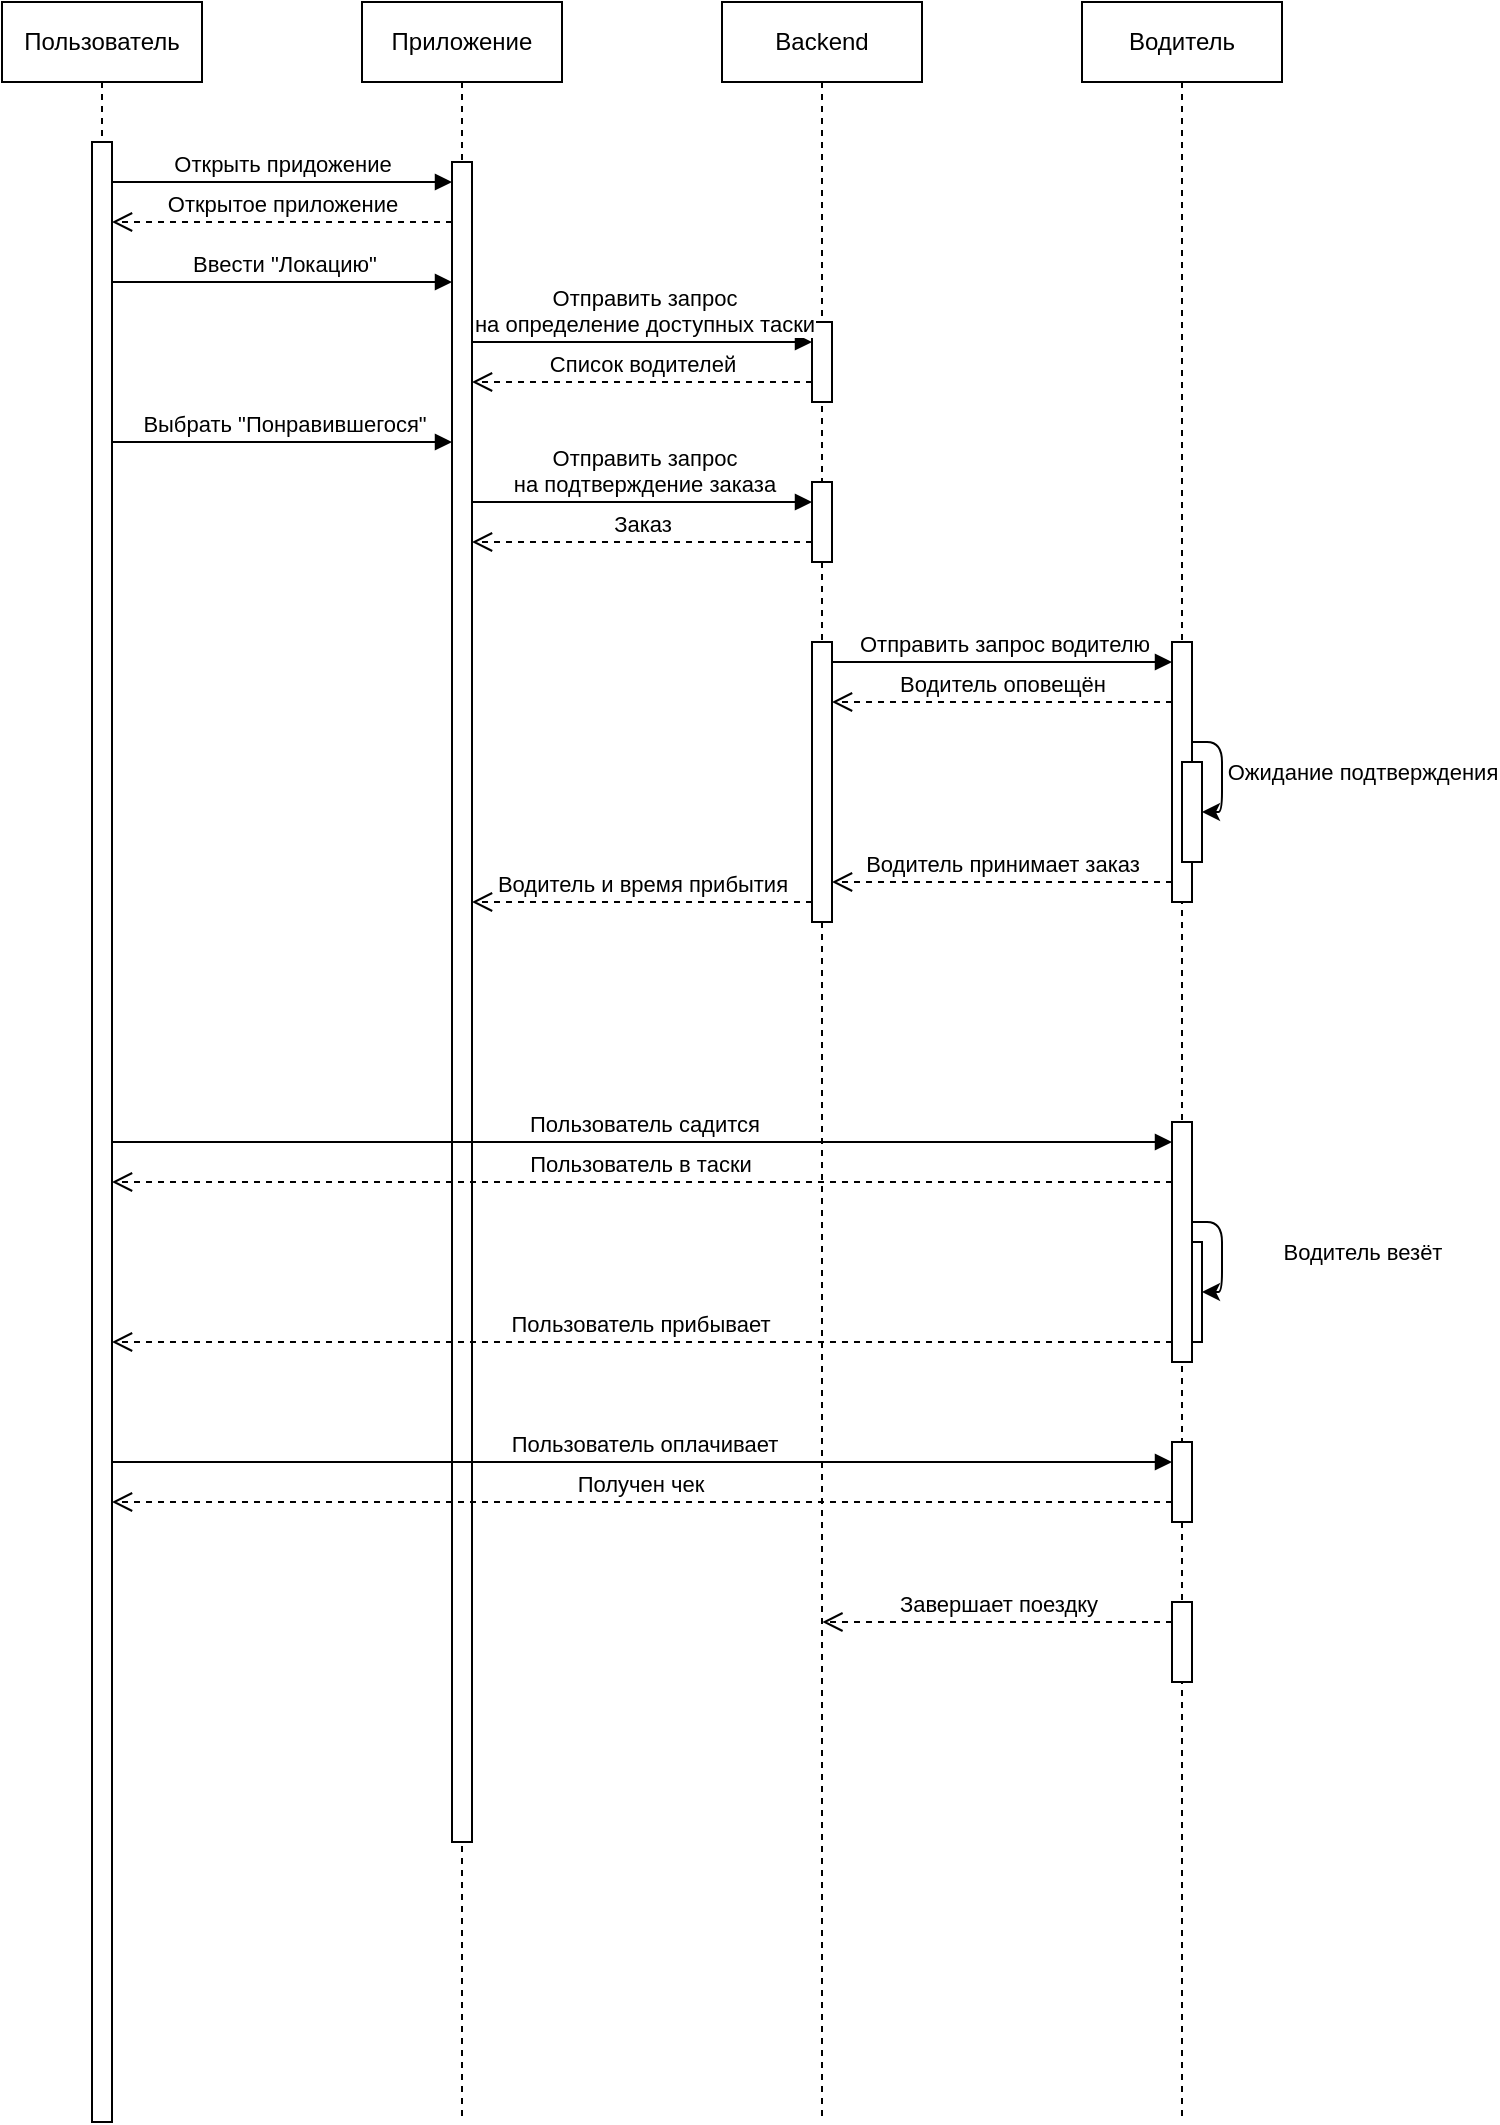 <mxfile version="21.7.4" type="github">
  <diagram name="Page-1" id="2YBvvXClWsGukQMizWep">
    <mxGraphModel dx="1540" dy="852" grid="1" gridSize="10" guides="1" tooltips="1" connect="1" arrows="1" fold="1" page="1" pageScale="1" pageWidth="850" pageHeight="1100" math="0" shadow="0">
      <root>
        <mxCell id="0" />
        <mxCell id="1" parent="0" />
        <mxCell id="fu87azpCvotsWtZDF4c_-1" value="Пользователь" style="shape=umlLifeline;perimeter=lifelinePerimeter;whiteSpace=wrap;html=1;container=0;dropTarget=0;collapsible=0;recursiveResize=0;outlineConnect=0;portConstraint=eastwest;newEdgeStyle={&quot;edgeStyle&quot;:&quot;elbowEdgeStyle&quot;,&quot;elbow&quot;:&quot;vertical&quot;,&quot;curved&quot;:0,&quot;rounded&quot;:0};" vertex="1" parent="1">
          <mxGeometry x="40" y="40" width="100" height="1060" as="geometry" />
        </mxCell>
        <mxCell id="fu87azpCvotsWtZDF4c_-2" value="" style="html=1;points=[];perimeter=orthogonalPerimeter;outlineConnect=0;targetShapes=umlLifeline;portConstraint=eastwest;newEdgeStyle={&quot;edgeStyle&quot;:&quot;elbowEdgeStyle&quot;,&quot;elbow&quot;:&quot;vertical&quot;,&quot;curved&quot;:0,&quot;rounded&quot;:0};" vertex="1" parent="fu87azpCvotsWtZDF4c_-1">
          <mxGeometry x="45" y="70" width="10" height="990" as="geometry" />
        </mxCell>
        <mxCell id="fu87azpCvotsWtZDF4c_-3" value="Приложение" style="shape=umlLifeline;perimeter=lifelinePerimeter;whiteSpace=wrap;html=1;container=0;dropTarget=0;collapsible=0;recursiveResize=0;outlineConnect=0;portConstraint=eastwest;newEdgeStyle={&quot;edgeStyle&quot;:&quot;elbowEdgeStyle&quot;,&quot;elbow&quot;:&quot;vertical&quot;,&quot;curved&quot;:0,&quot;rounded&quot;:0};" vertex="1" parent="1">
          <mxGeometry x="220" y="40" width="100" height="1060" as="geometry" />
        </mxCell>
        <mxCell id="fu87azpCvotsWtZDF4c_-4" value="" style="html=1;points=[];perimeter=orthogonalPerimeter;outlineConnect=0;targetShapes=umlLifeline;portConstraint=eastwest;newEdgeStyle={&quot;edgeStyle&quot;:&quot;elbowEdgeStyle&quot;,&quot;elbow&quot;:&quot;vertical&quot;,&quot;curved&quot;:0,&quot;rounded&quot;:0};" vertex="1" parent="fu87azpCvotsWtZDF4c_-3">
          <mxGeometry x="45" y="80" width="10" height="840" as="geometry" />
        </mxCell>
        <mxCell id="fu87azpCvotsWtZDF4c_-49" value="Пользователь садится" style="html=1;verticalAlign=bottom;endArrow=block;edgeStyle=elbowEdgeStyle;elbow=vertical;curved=0;rounded=0;" edge="1" parent="fu87azpCvotsWtZDF4c_-3">
          <mxGeometry x="0.002" relative="1" as="geometry">
            <mxPoint x="-125" y="570" as="sourcePoint" />
            <Array as="points">
              <mxPoint x="135.25" y="570" />
            </Array>
            <mxPoint x="405" y="570" as="targetPoint" />
            <mxPoint as="offset" />
          </mxGeometry>
        </mxCell>
        <mxCell id="fu87azpCvotsWtZDF4c_-50" value="Пользователь в таски" style="html=1;verticalAlign=bottom;endArrow=open;dashed=1;endSize=8;edgeStyle=elbowEdgeStyle;elbow=vertical;curved=0;rounded=0;" edge="1" parent="fu87azpCvotsWtZDF4c_-3">
          <mxGeometry x="0.004" relative="1" as="geometry">
            <mxPoint x="-125" y="589.999" as="targetPoint" />
            <Array as="points" />
            <mxPoint x="405" y="589.999" as="sourcePoint" />
            <mxPoint as="offset" />
          </mxGeometry>
        </mxCell>
        <mxCell id="fu87azpCvotsWtZDF4c_-35" value="Получен чек" style="html=1;verticalAlign=bottom;endArrow=open;dashed=1;endSize=8;edgeStyle=elbowEdgeStyle;elbow=vertical;curved=0;rounded=0;" edge="1" parent="fu87azpCvotsWtZDF4c_-3">
          <mxGeometry x="0.003" relative="1" as="geometry">
            <mxPoint x="-125" y="750.111" as="targetPoint" />
            <Array as="points" />
            <mxPoint x="405" y="750" as="sourcePoint" />
            <mxPoint as="offset" />
          </mxGeometry>
        </mxCell>
        <mxCell id="fu87azpCvotsWtZDF4c_-5" value="Открыть придожение" style="html=1;verticalAlign=bottom;endArrow=block;edgeStyle=elbowEdgeStyle;elbow=vertical;curved=0;rounded=0;" edge="1" parent="1">
          <mxGeometry x="0.002" relative="1" as="geometry">
            <mxPoint x="95" y="130" as="sourcePoint" />
            <Array as="points">
              <mxPoint x="180" y="130" />
            </Array>
            <mxPoint x="265" y="130" as="targetPoint" />
            <mxPoint as="offset" />
          </mxGeometry>
        </mxCell>
        <mxCell id="fu87azpCvotsWtZDF4c_-6" value="Открытое приложение" style="html=1;verticalAlign=bottom;endArrow=open;dashed=1;endSize=8;edgeStyle=elbowEdgeStyle;elbow=vertical;curved=0;rounded=0;" edge="1" parent="1">
          <mxGeometry x="0.003" relative="1" as="geometry">
            <mxPoint x="95" y="150" as="targetPoint" />
            <Array as="points">
              <mxPoint x="210" y="150" />
              <mxPoint x="190" y="270" />
            </Array>
            <mxPoint x="265" y="150" as="sourcePoint" />
            <mxPoint as="offset" />
          </mxGeometry>
        </mxCell>
        <mxCell id="fu87azpCvotsWtZDF4c_-7" value="Backend" style="shape=umlLifeline;perimeter=lifelinePerimeter;whiteSpace=wrap;html=1;container=0;dropTarget=0;collapsible=0;recursiveResize=0;outlineConnect=0;portConstraint=eastwest;newEdgeStyle={&quot;edgeStyle&quot;:&quot;elbowEdgeStyle&quot;,&quot;elbow&quot;:&quot;vertical&quot;,&quot;curved&quot;:0,&quot;rounded&quot;:0};" vertex="1" parent="1">
          <mxGeometry x="400" y="40" width="100" height="1060" as="geometry" />
        </mxCell>
        <mxCell id="fu87azpCvotsWtZDF4c_-8" value="" style="html=1;points=[];perimeter=orthogonalPerimeter;outlineConnect=0;targetShapes=umlLifeline;portConstraint=eastwest;newEdgeStyle={&quot;edgeStyle&quot;:&quot;elbowEdgeStyle&quot;,&quot;elbow&quot;:&quot;vertical&quot;,&quot;curved&quot;:0,&quot;rounded&quot;:0};" vertex="1" parent="fu87azpCvotsWtZDF4c_-7">
          <mxGeometry x="45" y="160" width="10" height="40" as="geometry" />
        </mxCell>
        <mxCell id="fu87azpCvotsWtZDF4c_-12" value="" style="html=1;points=[];perimeter=orthogonalPerimeter;outlineConnect=0;targetShapes=umlLifeline;portConstraint=eastwest;newEdgeStyle={&quot;edgeStyle&quot;:&quot;elbowEdgeStyle&quot;,&quot;elbow&quot;:&quot;vertical&quot;,&quot;curved&quot;:0,&quot;rounded&quot;:0};" vertex="1" parent="fu87azpCvotsWtZDF4c_-7">
          <mxGeometry x="45" y="320" width="10" height="140" as="geometry" />
        </mxCell>
        <mxCell id="fu87azpCvotsWtZDF4c_-17" value="Ввести &quot;Локацию&quot;" style="html=1;verticalAlign=bottom;endArrow=block;edgeStyle=elbowEdgeStyle;elbow=vertical;curved=0;rounded=0;" edge="1" parent="1">
          <mxGeometry x="0.004" relative="1" as="geometry">
            <mxPoint x="95" y="180" as="sourcePoint" />
            <Array as="points">
              <mxPoint x="185" y="180" />
            </Array>
            <mxPoint x="265" y="180" as="targetPoint" />
            <mxPoint as="offset" />
          </mxGeometry>
        </mxCell>
        <mxCell id="fu87azpCvotsWtZDF4c_-18" value="Отправить запрос&lt;br&gt;на определение доступных таски" style="html=1;verticalAlign=bottom;endArrow=block;edgeStyle=elbowEdgeStyle;elbow=vertical;curved=0;rounded=0;" edge="1" parent="1">
          <mxGeometry x="0.003" relative="1" as="geometry">
            <mxPoint x="275" y="210" as="sourcePoint" />
            <Array as="points">
              <mxPoint x="360" y="210" />
            </Array>
            <mxPoint x="445" y="210" as="targetPoint" />
            <mxPoint as="offset" />
          </mxGeometry>
        </mxCell>
        <mxCell id="fu87azpCvotsWtZDF4c_-19" value="Список водителей" style="html=1;verticalAlign=bottom;endArrow=open;dashed=1;endSize=8;edgeStyle=elbowEdgeStyle;elbow=vertical;curved=0;rounded=0;" edge="1" parent="1">
          <mxGeometry x="0.003" relative="1" as="geometry">
            <mxPoint x="275" y="230" as="targetPoint" />
            <Array as="points">
              <mxPoint x="385" y="230" />
              <mxPoint x="365" y="350" />
            </Array>
            <mxPoint x="445" y="230" as="sourcePoint" />
            <mxPoint as="offset" />
          </mxGeometry>
        </mxCell>
        <mxCell id="fu87azpCvotsWtZDF4c_-20" value="Выбрать &quot;Понравившегося&quot;" style="html=1;verticalAlign=bottom;endArrow=block;edgeStyle=elbowEdgeStyle;elbow=vertical;curved=0;rounded=0;" edge="1" parent="1" source="fu87azpCvotsWtZDF4c_-2" target="fu87azpCvotsWtZDF4c_-4">
          <mxGeometry x="0.003" relative="1" as="geometry">
            <mxPoint x="105" y="260" as="sourcePoint" />
            <Array as="points">
              <mxPoint x="195" y="260" />
            </Array>
            <mxPoint x="260" y="260" as="targetPoint" />
            <mxPoint as="offset" />
          </mxGeometry>
        </mxCell>
        <mxCell id="fu87azpCvotsWtZDF4c_-21" value="Заказ" style="html=1;verticalAlign=bottom;endArrow=open;dashed=1;endSize=8;edgeStyle=elbowEdgeStyle;elbow=vertical;curved=0;rounded=0;" edge="1" parent="1">
          <mxGeometry x="0.003" relative="1" as="geometry">
            <mxPoint x="275" y="310.0" as="targetPoint" />
            <Array as="points" />
            <mxPoint x="445" y="310.0" as="sourcePoint" />
            <mxPoint as="offset" />
          </mxGeometry>
        </mxCell>
        <mxCell id="fu87azpCvotsWtZDF4c_-23" value="" style="html=1;points=[];perimeter=orthogonalPerimeter;outlineConnect=0;targetShapes=umlLifeline;portConstraint=eastwest;newEdgeStyle={&quot;edgeStyle&quot;:&quot;elbowEdgeStyle&quot;,&quot;elbow&quot;:&quot;vertical&quot;,&quot;curved&quot;:0,&quot;rounded&quot;:0};" vertex="1" parent="1">
          <mxGeometry x="445" y="280" width="10" height="40" as="geometry" />
        </mxCell>
        <mxCell id="fu87azpCvotsWtZDF4c_-24" value="Отправить запрос&lt;br&gt;на подтверждение заказа" style="html=1;verticalAlign=bottom;endArrow=block;edgeStyle=elbowEdgeStyle;elbow=vertical;curved=0;rounded=0;" edge="1" parent="1">
          <mxGeometry x="0.003" relative="1" as="geometry">
            <mxPoint x="275" y="290" as="sourcePoint" />
            <Array as="points">
              <mxPoint x="360" y="290" />
            </Array>
            <mxPoint x="445" y="290" as="targetPoint" />
            <mxPoint as="offset" />
          </mxGeometry>
        </mxCell>
        <mxCell id="fu87azpCvotsWtZDF4c_-29" value="Водитель" style="shape=umlLifeline;perimeter=lifelinePerimeter;whiteSpace=wrap;html=1;container=0;dropTarget=0;collapsible=0;recursiveResize=0;outlineConnect=0;portConstraint=eastwest;newEdgeStyle={&quot;edgeStyle&quot;:&quot;elbowEdgeStyle&quot;,&quot;elbow&quot;:&quot;vertical&quot;,&quot;curved&quot;:0,&quot;rounded&quot;:0};" vertex="1" parent="1">
          <mxGeometry x="580" y="40" width="100" height="1060" as="geometry" />
        </mxCell>
        <mxCell id="fu87azpCvotsWtZDF4c_-30" value="" style="html=1;points=[];perimeter=orthogonalPerimeter;outlineConnect=0;targetShapes=umlLifeline;portConstraint=eastwest;newEdgeStyle={&quot;edgeStyle&quot;:&quot;elbowEdgeStyle&quot;,&quot;elbow&quot;:&quot;vertical&quot;,&quot;curved&quot;:0,&quot;rounded&quot;:0};" vertex="1" parent="fu87azpCvotsWtZDF4c_-29">
          <mxGeometry x="45" y="320" width="10" height="130" as="geometry" />
        </mxCell>
        <mxCell id="fu87azpCvotsWtZDF4c_-51" value="" style="html=1;points=[];perimeter=orthogonalPerimeter;outlineConnect=0;targetShapes=umlLifeline;portConstraint=eastwest;newEdgeStyle={&quot;edgeStyle&quot;:&quot;elbowEdgeStyle&quot;,&quot;elbow&quot;:&quot;vertical&quot;,&quot;curved&quot;:0,&quot;rounded&quot;:0};" vertex="1" parent="fu87azpCvotsWtZDF4c_-29">
          <mxGeometry x="50" y="380" width="10" height="50" as="geometry" />
        </mxCell>
        <mxCell id="fu87azpCvotsWtZDF4c_-55" value="" style="endArrow=classic;html=1;edgeStyle=orthogonalEdgeStyle;" edge="1" parent="fu87azpCvotsWtZDF4c_-29" source="fu87azpCvotsWtZDF4c_-30" target="fu87azpCvotsWtZDF4c_-51">
          <mxGeometry width="50" height="50" relative="1" as="geometry">
            <mxPoint x="60" y="370" as="sourcePoint" />
            <mxPoint x="110" y="350" as="targetPoint" />
            <Array as="points">
              <mxPoint x="70" y="370" />
              <mxPoint x="70" y="405" />
            </Array>
          </mxGeometry>
        </mxCell>
        <mxCell id="fu87azpCvotsWtZDF4c_-56" value="Ожидание подтверждения" style="edgeLabel;html=1;align=center;verticalAlign=middle;resizable=0;points=[];" vertex="1" connectable="0" parent="fu87azpCvotsWtZDF4c_-55">
          <mxGeometry x="0.15" relative="1" as="geometry">
            <mxPoint x="70" y="-5" as="offset" />
          </mxGeometry>
        </mxCell>
        <mxCell id="fu87azpCvotsWtZDF4c_-61" value="" style="html=1;points=[];perimeter=orthogonalPerimeter;outlineConnect=0;targetShapes=umlLifeline;portConstraint=eastwest;newEdgeStyle={&quot;edgeStyle&quot;:&quot;elbowEdgeStyle&quot;,&quot;elbow&quot;:&quot;vertical&quot;,&quot;curved&quot;:0,&quot;rounded&quot;:0};" vertex="1" parent="fu87azpCvotsWtZDF4c_-29">
          <mxGeometry x="50" y="620" width="10" height="50" as="geometry" />
        </mxCell>
        <mxCell id="fu87azpCvotsWtZDF4c_-62" value="" style="endArrow=classic;html=1;edgeStyle=orthogonalEdgeStyle;" edge="1" parent="fu87azpCvotsWtZDF4c_-29" target="fu87azpCvotsWtZDF4c_-61">
          <mxGeometry width="50" height="50" relative="1" as="geometry">
            <mxPoint x="55" y="610" as="sourcePoint" />
            <mxPoint x="110" y="590" as="targetPoint" />
            <Array as="points">
              <mxPoint x="70" y="610" />
              <mxPoint x="70" y="645" />
            </Array>
          </mxGeometry>
        </mxCell>
        <mxCell id="fu87azpCvotsWtZDF4c_-63" value="Водитель везёт" style="edgeLabel;html=1;align=center;verticalAlign=middle;resizable=0;points=[];" vertex="1" connectable="0" parent="fu87azpCvotsWtZDF4c_-62">
          <mxGeometry x="0.15" relative="1" as="geometry">
            <mxPoint x="70" y="-5" as="offset" />
          </mxGeometry>
        </mxCell>
        <mxCell id="fu87azpCvotsWtZDF4c_-73" value="" style="html=1;points=[];perimeter=orthogonalPerimeter;outlineConnect=0;targetShapes=umlLifeline;portConstraint=eastwest;newEdgeStyle={&quot;edgeStyle&quot;:&quot;elbowEdgeStyle&quot;,&quot;elbow&quot;:&quot;vertical&quot;,&quot;curved&quot;:0,&quot;rounded&quot;:0};" vertex="1" parent="fu87azpCvotsWtZDF4c_-29">
          <mxGeometry x="45" y="800" width="10" height="40" as="geometry" />
        </mxCell>
        <mxCell id="fu87azpCvotsWtZDF4c_-76" value="" style="html=1;points=[];perimeter=orthogonalPerimeter;outlineConnect=0;targetShapes=umlLifeline;portConstraint=eastwest;newEdgeStyle={&quot;edgeStyle&quot;:&quot;elbowEdgeStyle&quot;,&quot;elbow&quot;:&quot;vertical&quot;,&quot;curved&quot;:0,&quot;rounded&quot;:0};" vertex="1" parent="fu87azpCvotsWtZDF4c_-29">
          <mxGeometry x="45" y="720" width="10" height="40" as="geometry" />
        </mxCell>
        <mxCell id="fu87azpCvotsWtZDF4c_-77" value="" style="html=1;points=[];perimeter=orthogonalPerimeter;outlineConnect=0;targetShapes=umlLifeline;portConstraint=eastwest;newEdgeStyle={&quot;edgeStyle&quot;:&quot;elbowEdgeStyle&quot;,&quot;elbow&quot;:&quot;vertical&quot;,&quot;curved&quot;:0,&quot;rounded&quot;:0};" vertex="1" parent="fu87azpCvotsWtZDF4c_-29">
          <mxGeometry x="45" y="560" width="10" height="120" as="geometry" />
        </mxCell>
        <mxCell id="fu87azpCvotsWtZDF4c_-37" value="Водитель оповещён" style="html=1;verticalAlign=bottom;endArrow=open;dashed=1;endSize=8;edgeStyle=elbowEdgeStyle;elbow=vertical;curved=0;rounded=0;" edge="1" parent="1">
          <mxGeometry x="0.005" relative="1" as="geometry">
            <mxPoint x="455" y="390" as="targetPoint" />
            <Array as="points" />
            <mxPoint x="625" y="390" as="sourcePoint" />
            <mxPoint as="offset" />
          </mxGeometry>
        </mxCell>
        <mxCell id="fu87azpCvotsWtZDF4c_-38" value="Водитель и время прибытия" style="html=1;verticalAlign=bottom;endArrow=open;dashed=1;endSize=8;edgeStyle=elbowEdgeStyle;elbow=vertical;curved=0;rounded=0;" edge="1" parent="1">
          <mxGeometry x="0.005" relative="1" as="geometry">
            <mxPoint x="275" y="490" as="targetPoint" />
            <Array as="points" />
            <mxPoint x="445" y="490" as="sourcePoint" />
            <mxPoint as="offset" />
          </mxGeometry>
        </mxCell>
        <mxCell id="fu87azpCvotsWtZDF4c_-40" value="Отправить запрос водителю" style="html=1;verticalAlign=bottom;endArrow=block;edgeStyle=elbowEdgeStyle;elbow=vertical;curved=0;rounded=0;" edge="1" parent="1" source="fu87azpCvotsWtZDF4c_-12" target="fu87azpCvotsWtZDF4c_-30">
          <mxGeometry x="0.003" relative="1" as="geometry">
            <mxPoint x="460" y="370" as="sourcePoint" />
            <Array as="points">
              <mxPoint x="535" y="370" />
            </Array>
            <mxPoint x="620" y="370" as="targetPoint" />
            <mxPoint as="offset" />
          </mxGeometry>
        </mxCell>
        <mxCell id="fu87azpCvotsWtZDF4c_-57" value="Водитель принимает заказ" style="html=1;verticalAlign=bottom;endArrow=open;dashed=1;endSize=8;edgeStyle=elbowEdgeStyle;elbow=vertical;curved=0;rounded=0;" edge="1" parent="1" target="fu87azpCvotsWtZDF4c_-12">
          <mxGeometry x="0.005" relative="1" as="geometry">
            <mxPoint x="470" y="480" as="targetPoint" />
            <Array as="points" />
            <mxPoint x="625" y="480" as="sourcePoint" />
            <mxPoint as="offset" />
          </mxGeometry>
        </mxCell>
        <mxCell id="fu87azpCvotsWtZDF4c_-64" value="Пользователь прибывает" style="html=1;verticalAlign=bottom;endArrow=open;dashed=1;endSize=8;edgeStyle=elbowEdgeStyle;elbow=vertical;curved=0;rounded=0;" edge="1" parent="1" target="fu87azpCvotsWtZDF4c_-2">
          <mxGeometry x="0.004" relative="1" as="geometry">
            <mxPoint x="100.5" y="709.999" as="targetPoint" />
            <Array as="points" />
            <mxPoint x="625" y="710.019" as="sourcePoint" />
            <mxPoint as="offset" />
          </mxGeometry>
        </mxCell>
        <mxCell id="fu87azpCvotsWtZDF4c_-72" value="Пользователь оплачивает" style="html=1;verticalAlign=bottom;endArrow=block;edgeStyle=elbowEdgeStyle;elbow=vertical;curved=0;rounded=0;" edge="1" parent="1" source="fu87azpCvotsWtZDF4c_-2">
          <mxGeometry x="0.002" relative="1" as="geometry">
            <mxPoint x="100" y="770" as="sourcePoint" />
            <Array as="points">
              <mxPoint x="340.25" y="770" />
            </Array>
            <mxPoint x="625" y="770" as="targetPoint" />
            <mxPoint as="offset" />
          </mxGeometry>
        </mxCell>
        <mxCell id="fu87azpCvotsWtZDF4c_-75" value="Завершает поездку" style="html=1;verticalAlign=bottom;endArrow=open;dashed=1;endSize=8;edgeStyle=elbowEdgeStyle;elbow=vertical;curved=0;rounded=0;" edge="1" parent="1">
          <mxGeometry x="0.003" relative="1" as="geometry">
            <mxPoint x="450.192" y="850" as="targetPoint" />
            <Array as="points">
              <mxPoint x="565" y="850" />
              <mxPoint x="545" y="970" />
            </Array>
            <mxPoint x="625" y="850" as="sourcePoint" />
            <mxPoint as="offset" />
          </mxGeometry>
        </mxCell>
      </root>
    </mxGraphModel>
  </diagram>
</mxfile>
